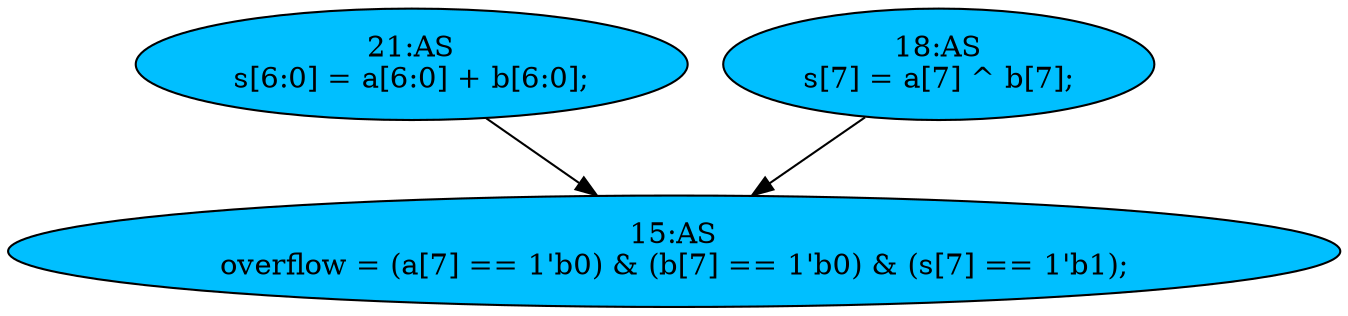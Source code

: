 strict digraph "compose( ,  )" {
	node [label="\N"];
	"21:AS"	[ast="<pyverilog.vparser.ast.Assign object at 0x7f1cc43a60d0>",
		def_var="['s']",
		fillcolor=deepskyblue,
		label="21:AS
s[6:0] = a[6:0] + b[6:0];",
		statements="[]",
		style=filled,
		typ=Assign,
		use_var="['a', 'b']"];
	"15:AS"	[ast="<pyverilog.vparser.ast.Assign object at 0x7f1cc43a3510>",
		def_var="['overflow']",
		fillcolor=deepskyblue,
		label="15:AS
overflow = (a[7] == 1'b0) & (b[7] == 1'b0) & (s[7] == 1'b1);",
		statements="[]",
		style=filled,
		typ=Assign,
		use_var="['a', 'b', 's']"];
	"21:AS" -> "15:AS";
	"18:AS"	[ast="<pyverilog.vparser.ast.Assign object at 0x7f1cc43bd710>",
		def_var="['s']",
		fillcolor=deepskyblue,
		label="18:AS
s[7] = a[7] ^ b[7];",
		statements="[]",
		style=filled,
		typ=Assign,
		use_var="['a', 'b']"];
	"18:AS" -> "15:AS";
}
